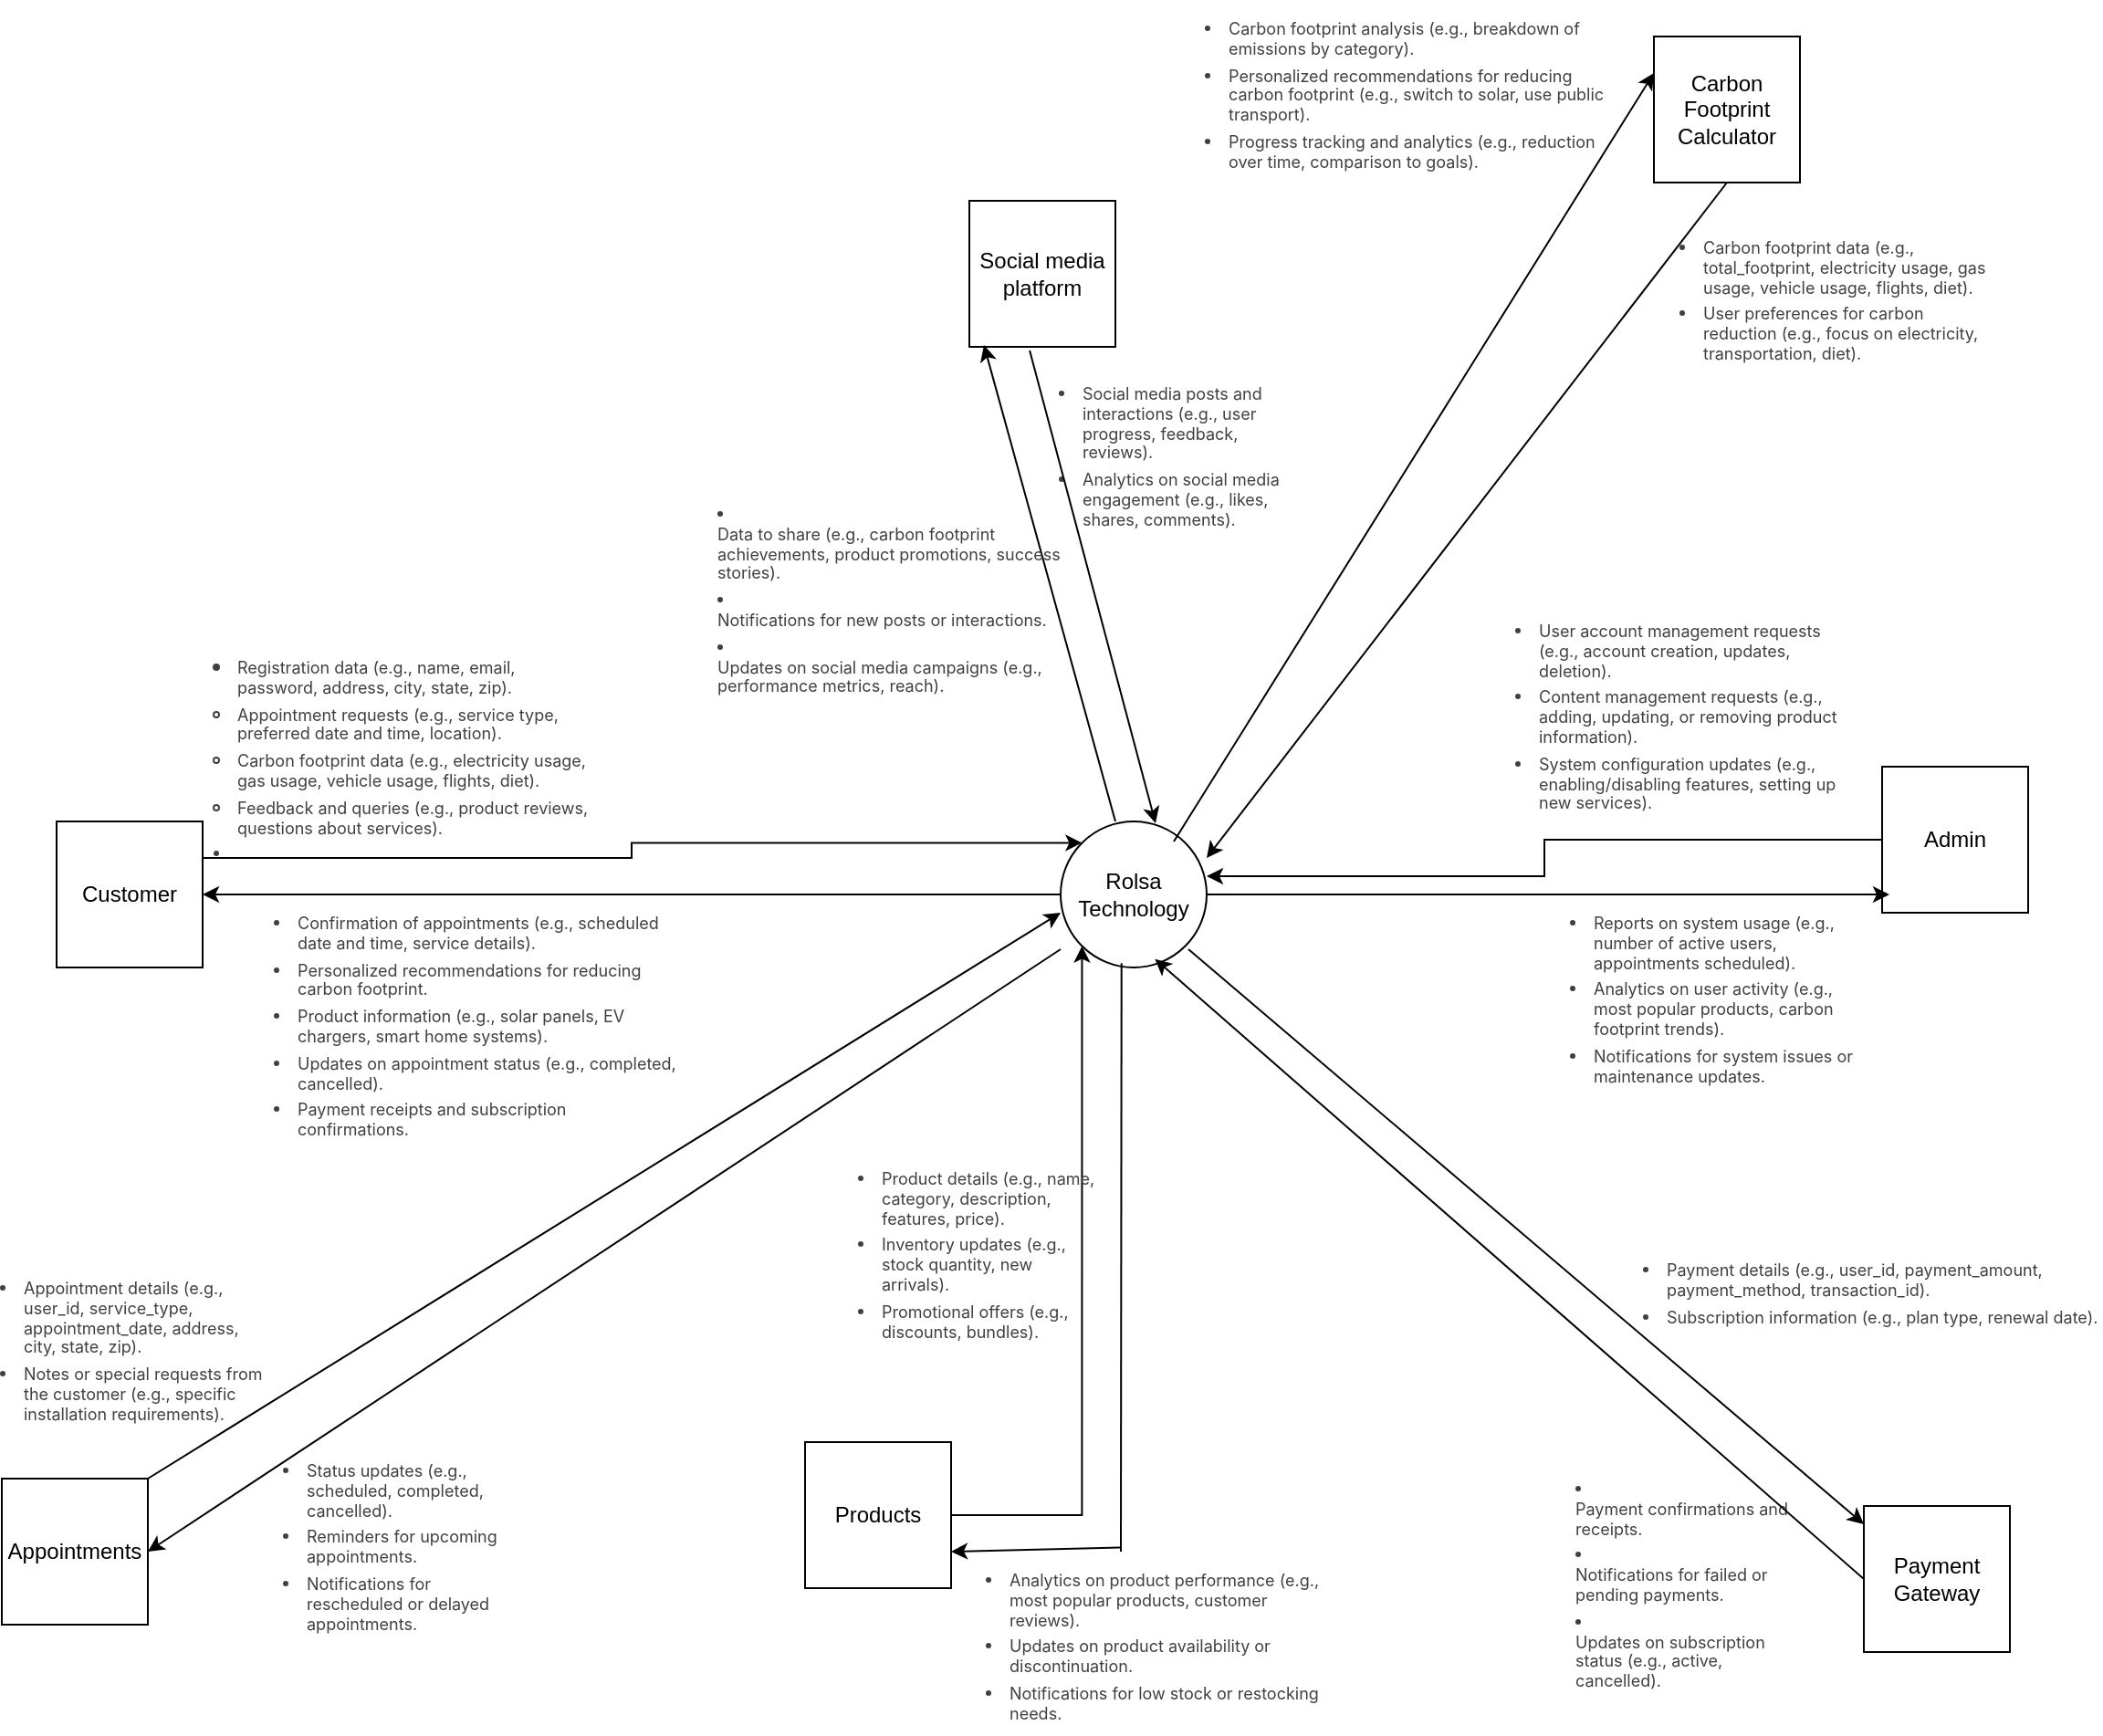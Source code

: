 <mxfile version="26.0.16">
  <diagram name="Page-1" id="fRCsW6_-i35A7n_Nzp9Y">
    <mxGraphModel dx="1908" dy="1244" grid="1" gridSize="10" guides="1" tooltips="1" connect="1" arrows="1" fold="1" page="1" pageScale="1" pageWidth="1390" pageHeight="980" math="0" shadow="0">
      <root>
        <mxCell id="0" />
        <mxCell id="1" parent="0" />
        <mxCell id="Eq3UJyGIVUHMAwNRiF-T-38" value="" style="edgeStyle=orthogonalEdgeStyle;rounded=0;orthogonalLoop=1;jettySize=auto;html=1;" parent="1" source="Eq3UJyGIVUHMAwNRiF-T-39" target="Eq3UJyGIVUHMAwNRiF-T-44" edge="1">
          <mxGeometry relative="1" as="geometry" />
        </mxCell>
        <mxCell id="Eq3UJyGIVUHMAwNRiF-T-39" value="Rolsa Technology" style="ellipse;whiteSpace=wrap;html=1;aspect=fixed;" parent="1" vertex="1">
          <mxGeometry x="720" y="560" width="80" height="80" as="geometry" />
        </mxCell>
        <mxCell id="Eq3UJyGIVUHMAwNRiF-T-40" style="edgeStyle=orthogonalEdgeStyle;rounded=0;orthogonalLoop=1;jettySize=auto;html=1;entryX=1;entryY=0.375;entryDx=0;entryDy=0;entryPerimeter=0;" parent="1" source="Eq3UJyGIVUHMAwNRiF-T-41" target="Eq3UJyGIVUHMAwNRiF-T-39" edge="1">
          <mxGeometry relative="1" as="geometry">
            <mxPoint x="880" y="600" as="targetPoint" />
          </mxGeometry>
        </mxCell>
        <mxCell id="Eq3UJyGIVUHMAwNRiF-T-41" value="Admin" style="whiteSpace=wrap;html=1;aspect=fixed;" parent="1" vertex="1">
          <mxGeometry x="1170" y="530" width="80" height="80" as="geometry" />
        </mxCell>
        <mxCell id="Eq3UJyGIVUHMAwNRiF-T-42" value="Products" style="whiteSpace=wrap;html=1;aspect=fixed;" parent="1" vertex="1">
          <mxGeometry x="580" y="900" width="80" height="80" as="geometry" />
        </mxCell>
        <mxCell id="Eq3UJyGIVUHMAwNRiF-T-43" value="Payment Gateway" style="whiteSpace=wrap;html=1;aspect=fixed;" parent="1" vertex="1">
          <mxGeometry x="1160" y="935" width="80" height="80" as="geometry" />
        </mxCell>
        <mxCell id="Eq3UJyGIVUHMAwNRiF-T-44" value="Customer" style="whiteSpace=wrap;html=1;aspect=fixed;" parent="1" vertex="1">
          <mxGeometry x="170" y="560" width="80" height="80" as="geometry" />
        </mxCell>
        <mxCell id="Eq3UJyGIVUHMAwNRiF-T-45" value="" style="edgeStyle=orthogonalEdgeStyle;rounded=0;orthogonalLoop=1;jettySize=auto;html=1;exitX=1;exitY=0.25;exitDx=0;exitDy=0;entryX=0;entryY=0;entryDx=0;entryDy=0;" parent="1" source="Eq3UJyGIVUHMAwNRiF-T-44" target="Eq3UJyGIVUHMAwNRiF-T-39" edge="1">
          <mxGeometry relative="1" as="geometry">
            <mxPoint x="585" y="560" as="sourcePoint" />
            <mxPoint x="696.716" y="571.716" as="targetPoint" />
          </mxGeometry>
        </mxCell>
        <mxCell id="Eq3UJyGIVUHMAwNRiF-T-46" value="&lt;ul style=&quot;margin-top: 4px; margin-bottom: 0px; padding-left: calc(var(--ds-md-zoom)*24px); color: rgb(64, 64, 64); font-family: Inter, system-ui, -apple-system, &amp;quot;system-ui&amp;quot;, &amp;quot;Segoe UI&amp;quot;, Roboto, &amp;quot;Noto Sans&amp;quot;, Ubuntu, Cantarell, &amp;quot;Helvetica Neue&amp;quot;, Oxygen, &amp;quot;Open Sans&amp;quot;, sans-serif; font-style: normal; font-variant-ligatures: normal; font-variant-caps: normal; font-weight: 400; letter-spacing: normal; orphans: 2; text-align: left; text-indent: 0px; text-transform: none; widows: 2; word-spacing: 0px; -webkit-text-stroke-width: 0px; white-space: normal; text-decoration-thickness: initial; text-decoration-style: initial; text-decoration-color: initial;&quot;&gt;&lt;li&gt;&lt;p style=&quot;margin-top: 0px; margin-right: 0px; margin-left: 0px; line-height: var(--ds-md-line-height); margin-bottom: 0px !important;&quot;&gt;User account management requests (e.g., account creation, updates, deletion).&lt;/p&gt;&lt;/li&gt;&lt;li style=&quot;margin-top: 4px;&quot;&gt;&lt;p style=&quot;margin-top: 0px; margin-right: 0px; margin-left: 0px; line-height: var(--ds-md-line-height); margin-bottom: 0px !important;&quot;&gt;Content management requests (e.g., adding, updating, or removing product information).&lt;/p&gt;&lt;/li&gt;&lt;li style=&quot;margin-top: 4px;&quot;&gt;&lt;p style=&quot;margin-top: 0px; margin-right: 0px; margin-left: 0px; line-height: var(--ds-md-line-height); margin-bottom: 0px !important;&quot;&gt;System configuration updates (e.g., enabling/disabling features, setting up new services).&lt;/p&gt;&lt;/li&gt;&lt;/ul&gt;" style="text;whiteSpace=wrap;html=1;fontSize=9;" parent="1" vertex="1">
          <mxGeometry x="980" y="440" width="180" height="120" as="geometry" />
        </mxCell>
        <mxCell id="Eq3UJyGIVUHMAwNRiF-T-47" value="&lt;ul style=&quot;margin-top: 4px; margin-bottom: 0px; padding-left: calc(var(--ds-md-zoom)*24px); color: rgb(64, 64, 64); font-family: Inter, system-ui, -apple-system, &amp;quot;system-ui&amp;quot;, &amp;quot;Segoe UI&amp;quot;, Roboto, &amp;quot;Noto Sans&amp;quot;, Ubuntu, Cantarell, &amp;quot;Helvetica Neue&amp;quot;, Oxygen, &amp;quot;Open Sans&amp;quot;, sans-serif; font-style: normal; font-variant-ligatures: normal; font-variant-caps: normal; font-weight: 400; letter-spacing: normal; orphans: 2; text-align: left; text-indent: 0px; text-transform: none; widows: 2; word-spacing: 0px; -webkit-text-stroke-width: 0px; white-space: normal; text-decoration-thickness: initial; text-decoration-style: initial; text-decoration-color: initial;&quot;&gt;&lt;li&gt;&lt;ul style=&quot;margin-top: 4px; margin-right: ; margin-bottom: 0px; margin-left: ; padding-left: calc(var(--ds-md-zoom)*24px);&quot;&gt;&lt;li&gt;&lt;p style=&quot;margin-top: 0px; margin-right: 0px; margin-left: 0px; line-height: var(--ds-md-line-height); margin-bottom: 0px !important;&quot;&gt;Registration data (e.g., name, email, password, address, city, state, zip).&lt;/p&gt;&lt;/li&gt;&lt;li style=&quot;margin-top: 4px;&quot;&gt;&lt;p style=&quot;margin-top: 0px; margin-right: 0px; margin-left: 0px; line-height: var(--ds-md-line-height); margin-bottom: 0px !important;&quot;&gt;Appointment requests (e.g., service type, preferred date and time, location).&lt;/p&gt;&lt;/li&gt;&lt;li style=&quot;margin-top: 4px;&quot;&gt;&lt;p style=&quot;margin-top: 0px; margin-right: 0px; margin-left: 0px; line-height: var(--ds-md-line-height); margin-bottom: 0px !important;&quot;&gt;Carbon footprint data (e.g., electricity usage, gas usage, vehicle usage, flights, diet).&lt;/p&gt;&lt;/li&gt;&lt;li style=&quot;margin-top: 4px;&quot;&gt;&lt;p style=&quot;margin-top: 0px; margin-right: 0px; margin-left: 0px; line-height: var(--ds-md-line-height); margin-bottom: 0px !important;&quot;&gt;Feedback and queries (e.g., product reviews, questions about services).&lt;/p&gt;&lt;/li&gt;&lt;/ul&gt;&lt;/li&gt;&lt;li style=&quot;margin-top: 4px;&quot;&gt;&lt;/li&gt;&lt;/ul&gt;&lt;br class=&quot;Apple-interchange-newline&quot;&gt;" style="text;whiteSpace=wrap;html=1;fontSize=9;" parent="1" vertex="1">
          <mxGeometry x="267" y="460" width="196" height="140" as="geometry" />
        </mxCell>
        <mxCell id="Eq3UJyGIVUHMAwNRiF-T-48" value="&lt;ul style=&quot;margin-top: 4px; margin-bottom: 0px; padding-left: calc(var(--ds-md-zoom)*24px); color: rgb(64, 64, 64); font-family: Inter, system-ui, -apple-system, &amp;quot;system-ui&amp;quot;, &amp;quot;Segoe UI&amp;quot;, Roboto, &amp;quot;Noto Sans&amp;quot;, Ubuntu, Cantarell, &amp;quot;Helvetica Neue&amp;quot;, Oxygen, &amp;quot;Open Sans&amp;quot;, sans-serif; font-style: normal; font-variant-ligatures: normal; font-variant-caps: normal; font-weight: 400; letter-spacing: normal; orphans: 2; text-align: left; text-indent: 0px; text-transform: none; widows: 2; word-spacing: 0px; -webkit-text-stroke-width: 0px; white-space: normal; text-decoration-thickness: initial; text-decoration-style: initial; text-decoration-color: initial;&quot;&gt;&lt;li&gt;&lt;p style=&quot;margin-top: 0px; margin-right: 0px; margin-left: 0px; line-height: var(--ds-md-line-height); margin-bottom: 0px !important;&quot;&gt;Confirmation of appointments (e.g., scheduled date and time, service details).&lt;/p&gt;&lt;/li&gt;&lt;li style=&quot;margin-top: 4px;&quot;&gt;&lt;p style=&quot;margin-top: 0px; margin-right: 0px; margin-left: 0px; line-height: var(--ds-md-line-height); margin-bottom: 0px !important;&quot;&gt;Personalized recommendations for reducing carbon footprint.&lt;/p&gt;&lt;/li&gt;&lt;li style=&quot;margin-top: 4px;&quot;&gt;&lt;p style=&quot;margin-top: 0px; margin-right: 0px; margin-left: 0px; line-height: var(--ds-md-line-height); margin-bottom: 0px !important;&quot;&gt;Product information (e.g., solar panels, EV chargers, smart home systems).&lt;/p&gt;&lt;/li&gt;&lt;li style=&quot;margin-top: 4px;&quot;&gt;&lt;p style=&quot;margin-top: 0px; margin-right: 0px; margin-left: 0px; line-height: var(--ds-md-line-height); margin-bottom: 0px !important;&quot;&gt;Updates on appointment status (e.g., completed, cancelled).&lt;/p&gt;&lt;/li&gt;&lt;li style=&quot;margin-top: 4px;&quot;&gt;&lt;p style=&quot;margin-top: 0px; margin-right: 0px; margin-left: 0px; line-height: var(--ds-md-line-height); margin-bottom: 0px !important;&quot;&gt;Payment receipts and subscription confirmations.&lt;/p&gt;&lt;/li&gt;&lt;/ul&gt;" style="text;whiteSpace=wrap;html=1;fontSize=9;" parent="1" vertex="1">
          <mxGeometry x="300" y="600" width="210" height="140" as="geometry" />
        </mxCell>
        <mxCell id="Eq3UJyGIVUHMAwNRiF-T-49" style="edgeStyle=orthogonalEdgeStyle;rounded=0;orthogonalLoop=1;jettySize=auto;html=1;entryX=0.05;entryY=0.875;entryDx=0;entryDy=0;entryPerimeter=0;" parent="1" source="Eq3UJyGIVUHMAwNRiF-T-39" target="Eq3UJyGIVUHMAwNRiF-T-41" edge="1">
          <mxGeometry relative="1" as="geometry" />
        </mxCell>
        <mxCell id="Eq3UJyGIVUHMAwNRiF-T-50" value="&lt;ul style=&quot;margin-top: 4px; margin-bottom: 0px; padding-left: calc(var(--ds-md-zoom)*24px); color: rgb(64, 64, 64); font-family: Inter, system-ui, -apple-system, &amp;quot;system-ui&amp;quot;, &amp;quot;Segoe UI&amp;quot;, Roboto, &amp;quot;Noto Sans&amp;quot;, Ubuntu, Cantarell, &amp;quot;Helvetica Neue&amp;quot;, Oxygen, &amp;quot;Open Sans&amp;quot;, sans-serif; font-style: normal; font-variant-ligatures: normal; font-variant-caps: normal; font-weight: 400; letter-spacing: normal; orphans: 2; text-align: left; text-indent: 0px; text-transform: none; widows: 2; word-spacing: 0px; -webkit-text-stroke-width: 0px; white-space: normal; text-decoration-thickness: initial; text-decoration-style: initial; text-decoration-color: initial;&quot;&gt;&lt;li&gt;&lt;p style=&quot;margin-top: 0px; margin-right: 0px; margin-left: 0px; line-height: var(--ds-md-line-height); margin-bottom: 0px !important;&quot;&gt;Reports on system usage (e.g., number of active users, appointments scheduled).&lt;/p&gt;&lt;/li&gt;&lt;li style=&quot;margin-top: 4px;&quot;&gt;&lt;p style=&quot;margin-top: 0px; margin-right: 0px; margin-left: 0px; line-height: var(--ds-md-line-height); margin-bottom: 0px !important;&quot;&gt;Analytics on user activity (e.g., most popular products, carbon footprint trends).&lt;/p&gt;&lt;/li&gt;&lt;li style=&quot;margin-top: 4px;&quot;&gt;&lt;p style=&quot;margin-top: 0px; margin-right: 0px; margin-left: 0px; line-height: var(--ds-md-line-height); margin-bottom: 0px !important;&quot;&gt;Notifications for system issues or maintenance updates.&lt;/p&gt;&lt;/li&gt;&lt;/ul&gt;" style="text;whiteSpace=wrap;html=1;fontSize=9;" parent="1" vertex="1">
          <mxGeometry x="1010" y="600" width="150" height="110" as="geometry" />
        </mxCell>
        <mxCell id="Eq3UJyGIVUHMAwNRiF-T-51" style="edgeStyle=orthogonalEdgeStyle;rounded=0;orthogonalLoop=1;jettySize=auto;html=1;entryX=0;entryY=1;entryDx=0;entryDy=0;" parent="1" source="Eq3UJyGIVUHMAwNRiF-T-42" target="Eq3UJyGIVUHMAwNRiF-T-39" edge="1">
          <mxGeometry relative="1" as="geometry">
            <mxPoint x="720" y="619" as="targetPoint" />
          </mxGeometry>
        </mxCell>
        <mxCell id="Eq3UJyGIVUHMAwNRiF-T-52" value="&lt;ul style=&quot;margin-top: 4px; margin-bottom: 0px; padding-left: calc(var(--ds-md-zoom)*24px); color: rgb(64, 64, 64); font-family: Inter, system-ui, -apple-system, &amp;quot;system-ui&amp;quot;, &amp;quot;Segoe UI&amp;quot;, Roboto, &amp;quot;Noto Sans&amp;quot;, Ubuntu, Cantarell, &amp;quot;Helvetica Neue&amp;quot;, Oxygen, &amp;quot;Open Sans&amp;quot;, sans-serif; font-style: normal; font-variant-ligatures: normal; font-variant-caps: normal; font-weight: 400; letter-spacing: normal; orphans: 2; text-align: left; text-indent: 0px; text-transform: none; widows: 2; word-spacing: 0px; -webkit-text-stroke-width: 0px; white-space: normal; text-decoration-thickness: initial; text-decoration-style: initial; text-decoration-color: initial;&quot;&gt;&lt;li&gt;&lt;p style=&quot;margin-top: 0px; margin-right: 0px; margin-left: 0px; line-height: var(--ds-md-line-height); margin-bottom: 0px !important;&quot;&gt;Product details (e.g., name, category, description, features, price).&lt;/p&gt;&lt;/li&gt;&lt;li style=&quot;margin-top: 4px;&quot;&gt;&lt;p style=&quot;margin-top: 0px; margin-right: 0px; margin-left: 0px; line-height: var(--ds-md-line-height); margin-bottom: 0px !important;&quot;&gt;Inventory updates (e.g., stock quantity, new arrivals).&lt;/p&gt;&lt;/li&gt;&lt;li style=&quot;margin-top: 4px;&quot;&gt;&lt;p style=&quot;margin-top: 0px; margin-right: 0px; margin-left: 0px; line-height: var(--ds-md-line-height); margin-bottom: 0px !important;&quot;&gt;Promotional offers (e.g., discounts, bundles).&lt;/p&gt;&lt;/li&gt;&lt;/ul&gt;" style="text;whiteSpace=wrap;html=1;fontSize=9;" parent="1" vertex="1">
          <mxGeometry x="620" y="740" width="120" height="120" as="geometry" />
        </mxCell>
        <mxCell id="Eq3UJyGIVUHMAwNRiF-T-53" value="&lt;ul style=&quot;margin-top: 4px; margin-bottom: 0px; padding-left: calc(var(--ds-md-zoom)*24px); color: rgb(64, 64, 64); font-family: Inter, system-ui, -apple-system, &amp;quot;system-ui&amp;quot;, &amp;quot;Segoe UI&amp;quot;, Roboto, &amp;quot;Noto Sans&amp;quot;, Ubuntu, Cantarell, &amp;quot;Helvetica Neue&amp;quot;, Oxygen, &amp;quot;Open Sans&amp;quot;, sans-serif; font-style: normal; font-variant-ligatures: normal; font-variant-caps: normal; font-weight: 400; letter-spacing: normal; orphans: 2; text-align: left; text-indent: 0px; text-transform: none; widows: 2; word-spacing: 0px; -webkit-text-stroke-width: 0px; white-space: normal; text-decoration-thickness: initial; text-decoration-style: initial; text-decoration-color: initial;&quot;&gt;&lt;li&gt;&lt;p style=&quot;margin-top: 0px; margin-right: 0px; margin-left: 0px; line-height: var(--ds-md-line-height); margin-bottom: 0px !important;&quot;&gt;Analytics on product performance (e.g., most popular products, customer reviews).&lt;/p&gt;&lt;/li&gt;&lt;li style=&quot;margin-top: 4px;&quot;&gt;&lt;p style=&quot;margin-top: 0px; margin-right: 0px; margin-left: 0px; line-height: var(--ds-md-line-height); margin-bottom: 0px !important;&quot;&gt;Updates on product availability or discontinuation.&lt;/p&gt;&lt;/li&gt;&lt;li style=&quot;margin-top: 4px;&quot;&gt;&lt;p style=&quot;margin-top: 0px; margin-right: 0px; margin-left: 0px; line-height: var(--ds-md-line-height); margin-bottom: 0px !important;&quot;&gt;Notifications for low stock or restocking needs.&lt;/p&gt;&lt;/li&gt;&lt;/ul&gt;" style="text;whiteSpace=wrap;html=1;fontSize=9;" parent="1" vertex="1">
          <mxGeometry x="690" y="960" width="180" height="100" as="geometry" />
        </mxCell>
        <mxCell id="Eq3UJyGIVUHMAwNRiF-T-54" value="" style="endArrow=none;html=1;rounded=0;entryX=0.292;entryY=0.971;entryDx=0;entryDy=0;entryPerimeter=0;" parent="1" edge="1">
          <mxGeometry width="50" height="50" relative="1" as="geometry">
            <mxPoint x="753" y="960" as="sourcePoint" />
            <mxPoint x="753.36" y="637.68" as="targetPoint" />
          </mxGeometry>
        </mxCell>
        <mxCell id="Eq3UJyGIVUHMAwNRiF-T-55" value="" style="endArrow=classic;html=1;rounded=0;entryX=1;entryY=0.75;entryDx=0;entryDy=0;exitX=0.348;exitY=-0.023;exitDx=0;exitDy=0;exitPerimeter=0;" parent="1" source="Eq3UJyGIVUHMAwNRiF-T-53" target="Eq3UJyGIVUHMAwNRiF-T-42" edge="1">
          <mxGeometry width="50" height="50" relative="1" as="geometry">
            <mxPoint x="730" y="960" as="sourcePoint" />
            <mxPoint x="780" y="910" as="targetPoint" />
          </mxGeometry>
        </mxCell>
        <mxCell id="Eq3UJyGIVUHMAwNRiF-T-56" value="" style="endArrow=classic;html=1;rounded=0;entryX=0;entryY=0.125;entryDx=0;entryDy=0;entryPerimeter=0;" parent="1" target="Eq3UJyGIVUHMAwNRiF-T-43" edge="1">
          <mxGeometry width="50" height="50" relative="1" as="geometry">
            <mxPoint x="790" y="630" as="sourcePoint" />
            <mxPoint x="840" y="580" as="targetPoint" />
          </mxGeometry>
        </mxCell>
        <mxCell id="Eq3UJyGIVUHMAwNRiF-T-57" value="&lt;ul style=&quot;margin-top: 4px; margin-bottom: 0px; padding-left: calc(var(--ds-md-zoom)*24px); color: rgb(64, 64, 64); font-family: Inter, system-ui, -apple-system, &amp;quot;system-ui&amp;quot;, &amp;quot;Segoe UI&amp;quot;, Roboto, &amp;quot;Noto Sans&amp;quot;, Ubuntu, Cantarell, &amp;quot;Helvetica Neue&amp;quot;, Oxygen, &amp;quot;Open Sans&amp;quot;, sans-serif; font-style: normal; font-variant-ligatures: normal; font-variant-caps: normal; font-weight: 400; letter-spacing: normal; orphans: 2; text-align: left; text-indent: 0px; text-transform: none; widows: 2; word-spacing: 0px; -webkit-text-stroke-width: 0px; white-space: normal; text-decoration-thickness: initial; text-decoration-style: initial; text-decoration-color: initial;&quot;&gt;&lt;li&gt;&lt;p style=&quot;margin-top: 0px; margin-right: 0px; margin-left: 0px; line-height: var(--ds-md-line-height); margin-bottom: 0px !important;&quot;&gt;Payment details (e.g., user_id, payment_amount, payment_method, transaction_id).&lt;/p&gt;&lt;/li&gt;&lt;li style=&quot;margin-top: 4px;&quot;&gt;&lt;p style=&quot;margin-top: 0px; margin-right: 0px; margin-left: 0px; line-height: var(--ds-md-line-height); margin-bottom: 0px !important;&quot;&gt;Subscription information (e.g., plan type, renewal date).&lt;/p&gt;&lt;/li&gt;&lt;/ul&gt;" style="text;whiteSpace=wrap;html=1;fontSize=9;" parent="1" vertex="1">
          <mxGeometry x="1050" y="790" width="240" height="60" as="geometry" />
        </mxCell>
        <mxCell id="Eq3UJyGIVUHMAwNRiF-T-58" value="&lt;li style=&quot;color: rgb(64, 64, 64); font-family: Inter, system-ui, -apple-system, &amp;quot;system-ui&amp;quot;, &amp;quot;Segoe UI&amp;quot;, Roboto, &amp;quot;Noto Sans&amp;quot;, Ubuntu, Cantarell, &amp;quot;Helvetica Neue&amp;quot;, Oxygen, &amp;quot;Open Sans&amp;quot;, sans-serif; font-style: normal; font-variant-ligatures: normal; font-variant-caps: normal; font-weight: 400; letter-spacing: normal; orphans: 2; text-indent: 0px; text-transform: none; widows: 2; word-spacing: 0px; -webkit-text-stroke-width: 0px; white-space: normal; text-decoration-thickness: initial; text-decoration-style: initial; text-decoration-color: initial;&quot;&gt;&lt;p style=&quot;margin-top: 0px; margin-right: 0px; margin-left: 0px; line-height: var(--ds-md-line-height); margin-bottom: 0px !important;&quot;&gt;Payment confirmations and receipts.&lt;/p&gt;&lt;/li&gt;&lt;li style=&quot;margin-top: 4px; color: rgb(64, 64, 64); font-family: Inter, system-ui, -apple-system, &amp;quot;system-ui&amp;quot;, &amp;quot;Segoe UI&amp;quot;, Roboto, &amp;quot;Noto Sans&amp;quot;, Ubuntu, Cantarell, &amp;quot;Helvetica Neue&amp;quot;, Oxygen, &amp;quot;Open Sans&amp;quot;, sans-serif; font-style: normal; font-variant-ligatures: normal; font-variant-caps: normal; font-weight: 400; letter-spacing: normal; orphans: 2; text-indent: 0px; text-transform: none; widows: 2; word-spacing: 0px; -webkit-text-stroke-width: 0px; white-space: normal; text-decoration-thickness: initial; text-decoration-style: initial; text-decoration-color: initial;&quot;&gt;&lt;p style=&quot;margin-top: 0px; margin-right: 0px; margin-left: 0px; line-height: var(--ds-md-line-height); margin-bottom: 0px !important;&quot;&gt;Notifications for failed or pending payments.&lt;/p&gt;&lt;/li&gt;&lt;li style=&quot;margin-top: 4px; color: rgb(64, 64, 64); font-family: Inter, system-ui, -apple-system, &amp;quot;system-ui&amp;quot;, &amp;quot;Segoe UI&amp;quot;, Roboto, &amp;quot;Noto Sans&amp;quot;, Ubuntu, Cantarell, &amp;quot;Helvetica Neue&amp;quot;, Oxygen, &amp;quot;Open Sans&amp;quot;, sans-serif; font-style: normal; font-variant-ligatures: normal; font-variant-caps: normal; font-weight: 400; letter-spacing: normal; orphans: 2; text-indent: 0px; text-transform: none; widows: 2; word-spacing: 0px; -webkit-text-stroke-width: 0px; white-space: normal; text-decoration-thickness: initial; text-decoration-style: initial; text-decoration-color: initial;&quot;&gt;&lt;p style=&quot;margin-top: 0px; margin-right: 0px; margin-left: 0px; line-height: var(--ds-md-line-height); margin-bottom: 0px !important;&quot;&gt;Updates on subscription status (e.g., active, cancelled).&lt;/p&gt;&lt;/li&gt;&lt;br class=&quot;Apple-interchange-newline&quot;&gt;" style="text;whiteSpace=wrap;html=1;fontSize=9;" parent="1" vertex="1">
          <mxGeometry x="1000" y="913.75" width="120" height="122.5" as="geometry" />
        </mxCell>
        <mxCell id="Eq3UJyGIVUHMAwNRiF-T-59" value="Social media platform" style="whiteSpace=wrap;html=1;aspect=fixed;" parent="1" vertex="1">
          <mxGeometry x="670" y="220" width="80" height="80" as="geometry" />
        </mxCell>
        <mxCell id="Eq3UJyGIVUHMAwNRiF-T-60" value="" style="endArrow=classic;html=1;rounded=0;entryX=0.1;entryY=0.988;entryDx=0;entryDy=0;entryPerimeter=0;" parent="1" target="Eq3UJyGIVUHMAwNRiF-T-59" edge="1">
          <mxGeometry width="50" height="50" relative="1" as="geometry">
            <mxPoint x="750" y="560" as="sourcePoint" />
            <mxPoint x="800" y="510" as="targetPoint" />
          </mxGeometry>
        </mxCell>
        <mxCell id="Eq3UJyGIVUHMAwNRiF-T-61" value="&lt;li style=&quot;color: rgb(64, 64, 64); font-family: Inter, system-ui, -apple-system, &amp;quot;system-ui&amp;quot;, &amp;quot;Segoe UI&amp;quot;, Roboto, &amp;quot;Noto Sans&amp;quot;, Ubuntu, Cantarell, &amp;quot;Helvetica Neue&amp;quot;, Oxygen, &amp;quot;Open Sans&amp;quot;, sans-serif; font-style: normal; font-variant-ligatures: normal; font-variant-caps: normal; font-weight: 400; letter-spacing: normal; orphans: 2; text-indent: 0px; text-transform: none; widows: 2; word-spacing: 0px; -webkit-text-stroke-width: 0px; white-space: normal; text-decoration-thickness: initial; text-decoration-style: initial; text-decoration-color: initial;&quot;&gt;&lt;p style=&quot;margin-top: 0px; margin-right: 0px; margin-left: 0px; line-height: var(--ds-md-line-height); margin-bottom: 0px !important;&quot;&gt;Data to share (e.g., carbon footprint achievements, product promotions, success stories).&lt;/p&gt;&lt;/li&gt;&lt;li style=&quot;margin-top: 4px; color: rgb(64, 64, 64); font-family: Inter, system-ui, -apple-system, &amp;quot;system-ui&amp;quot;, &amp;quot;Segoe UI&amp;quot;, Roboto, &amp;quot;Noto Sans&amp;quot;, Ubuntu, Cantarell, &amp;quot;Helvetica Neue&amp;quot;, Oxygen, &amp;quot;Open Sans&amp;quot;, sans-serif; font-style: normal; font-variant-ligatures: normal; font-variant-caps: normal; font-weight: 400; letter-spacing: normal; orphans: 2; text-indent: 0px; text-transform: none; widows: 2; word-spacing: 0px; -webkit-text-stroke-width: 0px; white-space: normal; text-decoration-thickness: initial; text-decoration-style: initial; text-decoration-color: initial;&quot;&gt;&lt;p style=&quot;margin-top: 0px; margin-right: 0px; margin-left: 0px; line-height: var(--ds-md-line-height); margin-bottom: 0px !important;&quot;&gt;Notifications for new posts or interactions.&lt;/p&gt;&lt;/li&gt;&lt;li style=&quot;margin-top: 4px; color: rgb(64, 64, 64); font-family: Inter, system-ui, -apple-system, &amp;quot;system-ui&amp;quot;, &amp;quot;Segoe UI&amp;quot;, Roboto, &amp;quot;Noto Sans&amp;quot;, Ubuntu, Cantarell, &amp;quot;Helvetica Neue&amp;quot;, Oxygen, &amp;quot;Open Sans&amp;quot;, sans-serif; font-style: normal; font-variant-ligatures: normal; font-variant-caps: normal; font-weight: 400; letter-spacing: normal; orphans: 2; text-indent: 0px; text-transform: none; widows: 2; word-spacing: 0px; -webkit-text-stroke-width: 0px; white-space: normal; text-decoration-thickness: initial; text-decoration-style: initial; text-decoration-color: initial;&quot;&gt;&lt;p style=&quot;margin-top: 0px; margin-right: 0px; margin-left: 0px; line-height: var(--ds-md-line-height); margin-bottom: 0px !important;&quot;&gt;Updates on social media campaigns (e.g., performance metrics, reach).&lt;/p&gt;&lt;/li&gt;&lt;br class=&quot;Apple-interchange-newline&quot;&gt;" style="text;whiteSpace=wrap;html=1;fontSize=9;" parent="1" vertex="1">
          <mxGeometry x="530" y="380" width="190" height="50" as="geometry" />
        </mxCell>
        <mxCell id="Eq3UJyGIVUHMAwNRiF-T-62" value="&lt;ul style=&quot;margin-top: 4px; margin-bottom: 0px; padding-left: calc(var(--ds-md-zoom)*24px); color: rgb(64, 64, 64); font-family: Inter, system-ui, -apple-system, &amp;quot;system-ui&amp;quot;, &amp;quot;Segoe UI&amp;quot;, Roboto, &amp;quot;Noto Sans&amp;quot;, Ubuntu, Cantarell, &amp;quot;Helvetica Neue&amp;quot;, Oxygen, &amp;quot;Open Sans&amp;quot;, sans-serif; font-style: normal; font-variant-ligatures: normal; font-variant-caps: normal; font-weight: 400; letter-spacing: normal; orphans: 2; text-align: left; text-indent: 0px; text-transform: none; widows: 2; word-spacing: 0px; -webkit-text-stroke-width: 0px; white-space: normal; text-decoration-thickness: initial; text-decoration-style: initial; text-decoration-color: initial;&quot;&gt;&lt;li&gt;&lt;p style=&quot;margin-top: 0px; margin-right: 0px; margin-left: 0px; line-height: var(--ds-md-line-height); margin-bottom: 0px !important;&quot;&gt;Social media posts and interactions (e.g., user progress, feedback, reviews).&lt;/p&gt;&lt;/li&gt;&lt;li style=&quot;margin-top: 4px;&quot;&gt;&lt;p style=&quot;margin-top: 0px; margin-right: 0px; margin-left: 0px; line-height: var(--ds-md-line-height); margin-bottom: 0px !important;&quot;&gt;Analytics on social media engagement (e.g., likes, shares, comments).&lt;/p&gt;&lt;/li&gt;&lt;/ul&gt;" style="text;whiteSpace=wrap;html=1;fontSize=9;" parent="1" vertex="1">
          <mxGeometry x="730" y="310" width="120" height="100" as="geometry" />
        </mxCell>
        <mxCell id="Eq3UJyGIVUHMAwNRiF-T-63" value="" style="endArrow=classic;html=1;rounded=0;entryX=0.65;entryY=0.013;entryDx=0;entryDy=0;entryPerimeter=0;exitX=0.413;exitY=1.025;exitDx=0;exitDy=0;exitPerimeter=0;" parent="1" source="Eq3UJyGIVUHMAwNRiF-T-59" target="Eq3UJyGIVUHMAwNRiF-T-39" edge="1">
          <mxGeometry width="50" height="50" relative="1" as="geometry">
            <mxPoint x="730" y="310" as="sourcePoint" />
            <mxPoint x="820" y="250" as="targetPoint" />
          </mxGeometry>
        </mxCell>
        <mxCell id="Eq3UJyGIVUHMAwNRiF-T-64" value="" style="endArrow=classic;html=1;rounded=0;entryX=0.646;entryY=0.942;entryDx=0;entryDy=0;entryPerimeter=0;exitX=0;exitY=0.5;exitDx=0;exitDy=0;" parent="1" source="Eq3UJyGIVUHMAwNRiF-T-43" target="Eq3UJyGIVUHMAwNRiF-T-39" edge="1">
          <mxGeometry width="50" height="50" relative="1" as="geometry">
            <mxPoint x="850" y="710" as="sourcePoint" />
            <mxPoint x="780" y="640" as="targetPoint" />
          </mxGeometry>
        </mxCell>
        <mxCell id="Eq3UJyGIVUHMAwNRiF-T-65" value="Carbon Footprint Calculator" style="whiteSpace=wrap;html=1;aspect=fixed;" parent="1" vertex="1">
          <mxGeometry x="1045" y="130" width="80" height="80" as="geometry" />
        </mxCell>
        <mxCell id="Eq3UJyGIVUHMAwNRiF-T-66" value="" style="endArrow=classic;html=1;rounded=0;entryX=0;entryY=0.25;entryDx=0;entryDy=0;" parent="1" target="Eq3UJyGIVUHMAwNRiF-T-65" edge="1">
          <mxGeometry width="50" height="50" relative="1" as="geometry">
            <mxPoint x="782" y="571" as="sourcePoint" />
            <mxPoint x="710" y="310" as="targetPoint" />
          </mxGeometry>
        </mxCell>
        <mxCell id="Eq3UJyGIVUHMAwNRiF-T-67" value="" style="endArrow=classic;html=1;rounded=0;exitX=0.5;exitY=1;exitDx=0;exitDy=0;" parent="1" source="Eq3UJyGIVUHMAwNRiF-T-65" edge="1">
          <mxGeometry width="50" height="50" relative="1" as="geometry">
            <mxPoint x="792" y="581" as="sourcePoint" />
            <mxPoint x="800" y="580" as="targetPoint" />
          </mxGeometry>
        </mxCell>
        <mxCell id="Eq3UJyGIVUHMAwNRiF-T-68" value="&lt;ul style=&quot;margin-top: 4px; margin-bottom: 0px; padding-left: calc(var(--ds-md-zoom)*24px); color: rgb(64, 64, 64); font-family: Inter, system-ui, -apple-system, &amp;quot;system-ui&amp;quot;, &amp;quot;Segoe UI&amp;quot;, Roboto, &amp;quot;Noto Sans&amp;quot;, Ubuntu, Cantarell, &amp;quot;Helvetica Neue&amp;quot;, Oxygen, &amp;quot;Open Sans&amp;quot;, sans-serif; font-style: normal; font-variant-ligatures: normal; font-variant-caps: normal; font-weight: 400; letter-spacing: normal; orphans: 2; text-align: left; text-indent: 0px; text-transform: none; widows: 2; word-spacing: 0px; -webkit-text-stroke-width: 0px; white-space: normal; text-decoration-thickness: initial; text-decoration-style: initial; text-decoration-color: initial;&quot;&gt;&lt;li&gt;&lt;p style=&quot;margin-top: 0px; margin-right: 0px; margin-left: 0px; line-height: var(--ds-md-line-height); margin-bottom: 0px !important;&quot;&gt;Carbon footprint data (e.g., total_footprint, electricity usage, gas usage, vehicle usage, flights, diet).&lt;/p&gt;&lt;/li&gt;&lt;li style=&quot;margin-top: 4px;&quot;&gt;&lt;p style=&quot;margin-top: 0px; margin-right: 0px; margin-left: 0px; line-height: var(--ds-md-line-height); margin-bottom: 0px !important;&quot;&gt;User preferences for carbon reduction (e.g., focus on electricity, transportation, diet).&lt;/p&gt;&lt;/li&gt;&lt;/ul&gt;" style="text;whiteSpace=wrap;html=1;fontSize=9;" parent="1" vertex="1">
          <mxGeometry x="1070" y="230" width="160" height="110" as="geometry" />
        </mxCell>
        <mxCell id="Eq3UJyGIVUHMAwNRiF-T-69" value="&lt;ul style=&quot;margin-top: 4px; margin-bottom: 0px; padding-left: calc(var(--ds-md-zoom)*24px); color: rgb(64, 64, 64); font-family: Inter, system-ui, -apple-system, &amp;quot;system-ui&amp;quot;, &amp;quot;Segoe UI&amp;quot;, Roboto, &amp;quot;Noto Sans&amp;quot;, Ubuntu, Cantarell, &amp;quot;Helvetica Neue&amp;quot;, Oxygen, &amp;quot;Open Sans&amp;quot;, sans-serif; font-style: normal; font-variant-ligatures: normal; font-variant-caps: normal; font-weight: 400; letter-spacing: normal; orphans: 2; text-align: left; text-indent: 0px; text-transform: none; widows: 2; word-spacing: 0px; -webkit-text-stroke-width: 0px; white-space: normal; text-decoration-thickness: initial; text-decoration-style: initial; text-decoration-color: initial;&quot;&gt;&lt;li&gt;&lt;p style=&quot;margin-top: 0px; margin-right: 0px; margin-left: 0px; line-height: var(--ds-md-line-height); margin-bottom: 0px !important;&quot;&gt;Carbon footprint analysis (e.g., breakdown of emissions by category).&lt;/p&gt;&lt;/li&gt;&lt;li style=&quot;margin-top: 4px;&quot;&gt;&lt;p style=&quot;margin-top: 0px; margin-right: 0px; margin-left: 0px; line-height: var(--ds-md-line-height); margin-bottom: 0px !important;&quot;&gt;Personalized recommendations for reducing carbon footprint (e.g., switch to solar, use public transport).&lt;/p&gt;&lt;/li&gt;&lt;li style=&quot;margin-top: 4px;&quot;&gt;&lt;p style=&quot;margin-top: 0px; margin-right: 0px; margin-left: 0px; line-height: var(--ds-md-line-height); margin-bottom: 0px !important;&quot;&gt;Progress tracking and analytics (e.g., reduction over time, comparison to goals).&lt;/p&gt;&lt;/li&gt;&lt;/ul&gt;" style="text;whiteSpace=wrap;html=1;fontSize=9;" parent="1" vertex="1">
          <mxGeometry x="810" y="110" width="210" height="130" as="geometry" />
        </mxCell>
        <mxCell id="Eq3UJyGIVUHMAwNRiF-T-70" value="" style="endArrow=classic;html=1;rounded=0;exitX=1;exitY=0;exitDx=0;exitDy=0;" parent="1" source="Eq3UJyGIVUHMAwNRiF-T-71" edge="1">
          <mxGeometry width="50" height="50" relative="1" as="geometry">
            <mxPoint x="270" y="820" as="sourcePoint" />
            <mxPoint x="720" y="610" as="targetPoint" />
          </mxGeometry>
        </mxCell>
        <mxCell id="Eq3UJyGIVUHMAwNRiF-T-71" value="Appointments" style="whiteSpace=wrap;html=1;aspect=fixed;" parent="1" vertex="1">
          <mxGeometry x="140" y="920" width="80" height="80" as="geometry" />
        </mxCell>
        <mxCell id="Eq3UJyGIVUHMAwNRiF-T-72" value="&lt;ul style=&quot;margin-top: 4px; margin-bottom: 0px; padding-left: calc(var(--ds-md-zoom)*24px); color: rgb(64, 64, 64); font-family: Inter, system-ui, -apple-system, &amp;quot;system-ui&amp;quot;, &amp;quot;Segoe UI&amp;quot;, Roboto, &amp;quot;Noto Sans&amp;quot;, Ubuntu, Cantarell, &amp;quot;Helvetica Neue&amp;quot;, Oxygen, &amp;quot;Open Sans&amp;quot;, sans-serif; font-style: normal; font-variant-ligatures: normal; font-variant-caps: normal; font-weight: 400; letter-spacing: normal; orphans: 2; text-align: left; text-indent: 0px; text-transform: none; widows: 2; word-spacing: 0px; -webkit-text-stroke-width: 0px; white-space: normal; text-decoration-thickness: initial; text-decoration-style: initial; text-decoration-color: initial;&quot;&gt;&lt;li&gt;&lt;p style=&quot;margin-top: 0px; margin-right: 0px; margin-left: 0px; line-height: var(--ds-md-line-height); margin-bottom: 0px !important;&quot;&gt;Appointment details (e.g., user_id, service_type, appointment_date, address, city, state, zip).&lt;/p&gt;&lt;/li&gt;&lt;li style=&quot;margin-top: 4px;&quot;&gt;&lt;p style=&quot;margin-top: 0px; margin-right: 0px; margin-left: 0px; line-height: var(--ds-md-line-height); margin-bottom: 0px !important;&quot;&gt;Notes or special requests from the customer (e.g., specific installation requirements).&lt;/p&gt;&lt;/li&gt;&lt;/ul&gt;" style="text;whiteSpace=wrap;html=1;fontSize=9;" parent="1" vertex="1">
          <mxGeometry x="150" y="800" width="140" height="110" as="geometry" />
        </mxCell>
        <mxCell id="Eq3UJyGIVUHMAwNRiF-T-73" value="" style="endArrow=classic;html=1;rounded=0;entryX=1;entryY=0.5;entryDx=0;entryDy=0;" parent="1" target="Eq3UJyGIVUHMAwNRiF-T-71" edge="1">
          <mxGeometry width="50" height="50" relative="1" as="geometry">
            <mxPoint x="720" y="630" as="sourcePoint" />
            <mxPoint x="770" y="580" as="targetPoint" />
          </mxGeometry>
        </mxCell>
        <mxCell id="Eq3UJyGIVUHMAwNRiF-T-74" value="&lt;ul style=&quot;margin-top: 4px; margin-bottom: 0px; padding-left: calc(var(--ds-md-zoom)*24px); color: rgb(64, 64, 64); font-family: Inter, system-ui, -apple-system, &amp;quot;system-ui&amp;quot;, &amp;quot;Segoe UI&amp;quot;, Roboto, &amp;quot;Noto Sans&amp;quot;, Ubuntu, Cantarell, &amp;quot;Helvetica Neue&amp;quot;, Oxygen, &amp;quot;Open Sans&amp;quot;, sans-serif; font-style: normal; font-variant-ligatures: normal; font-variant-caps: normal; font-weight: 400; letter-spacing: normal; orphans: 2; text-align: left; text-indent: 0px; text-transform: none; widows: 2; word-spacing: 0px; -webkit-text-stroke-width: 0px; white-space: normal; text-decoration-thickness: initial; text-decoration-style: initial; text-decoration-color: initial;&quot;&gt;&lt;li&gt;&lt;p style=&quot;margin-top: 0px; margin-right: 0px; margin-left: 0px; line-height: var(--ds-md-line-height); margin-bottom: 0px !important;&quot;&gt;Status updates (e.g., scheduled, completed, cancelled).&lt;/p&gt;&lt;/li&gt;&lt;li style=&quot;margin-top: 4px;&quot;&gt;&lt;p style=&quot;margin-top: 0px; margin-right: 0px; margin-left: 0px; line-height: var(--ds-md-line-height); margin-bottom: 0px !important;&quot;&gt;Reminders for upcoming appointments.&lt;/p&gt;&lt;/li&gt;&lt;li style=&quot;margin-top: 4px;&quot;&gt;&lt;p style=&quot;margin-top: 0px; margin-right: 0px; margin-left: 0px; line-height: var(--ds-md-line-height); margin-bottom: 0px !important;&quot;&gt;Notifications for rescheduled or delayed appointments.&lt;/p&gt;&lt;/li&gt;&lt;/ul&gt;" style="text;whiteSpace=wrap;html=1;fontSize=9;" parent="1" vertex="1">
          <mxGeometry x="305" y="900" width="120" height="90" as="geometry" />
        </mxCell>
      </root>
    </mxGraphModel>
  </diagram>
</mxfile>
